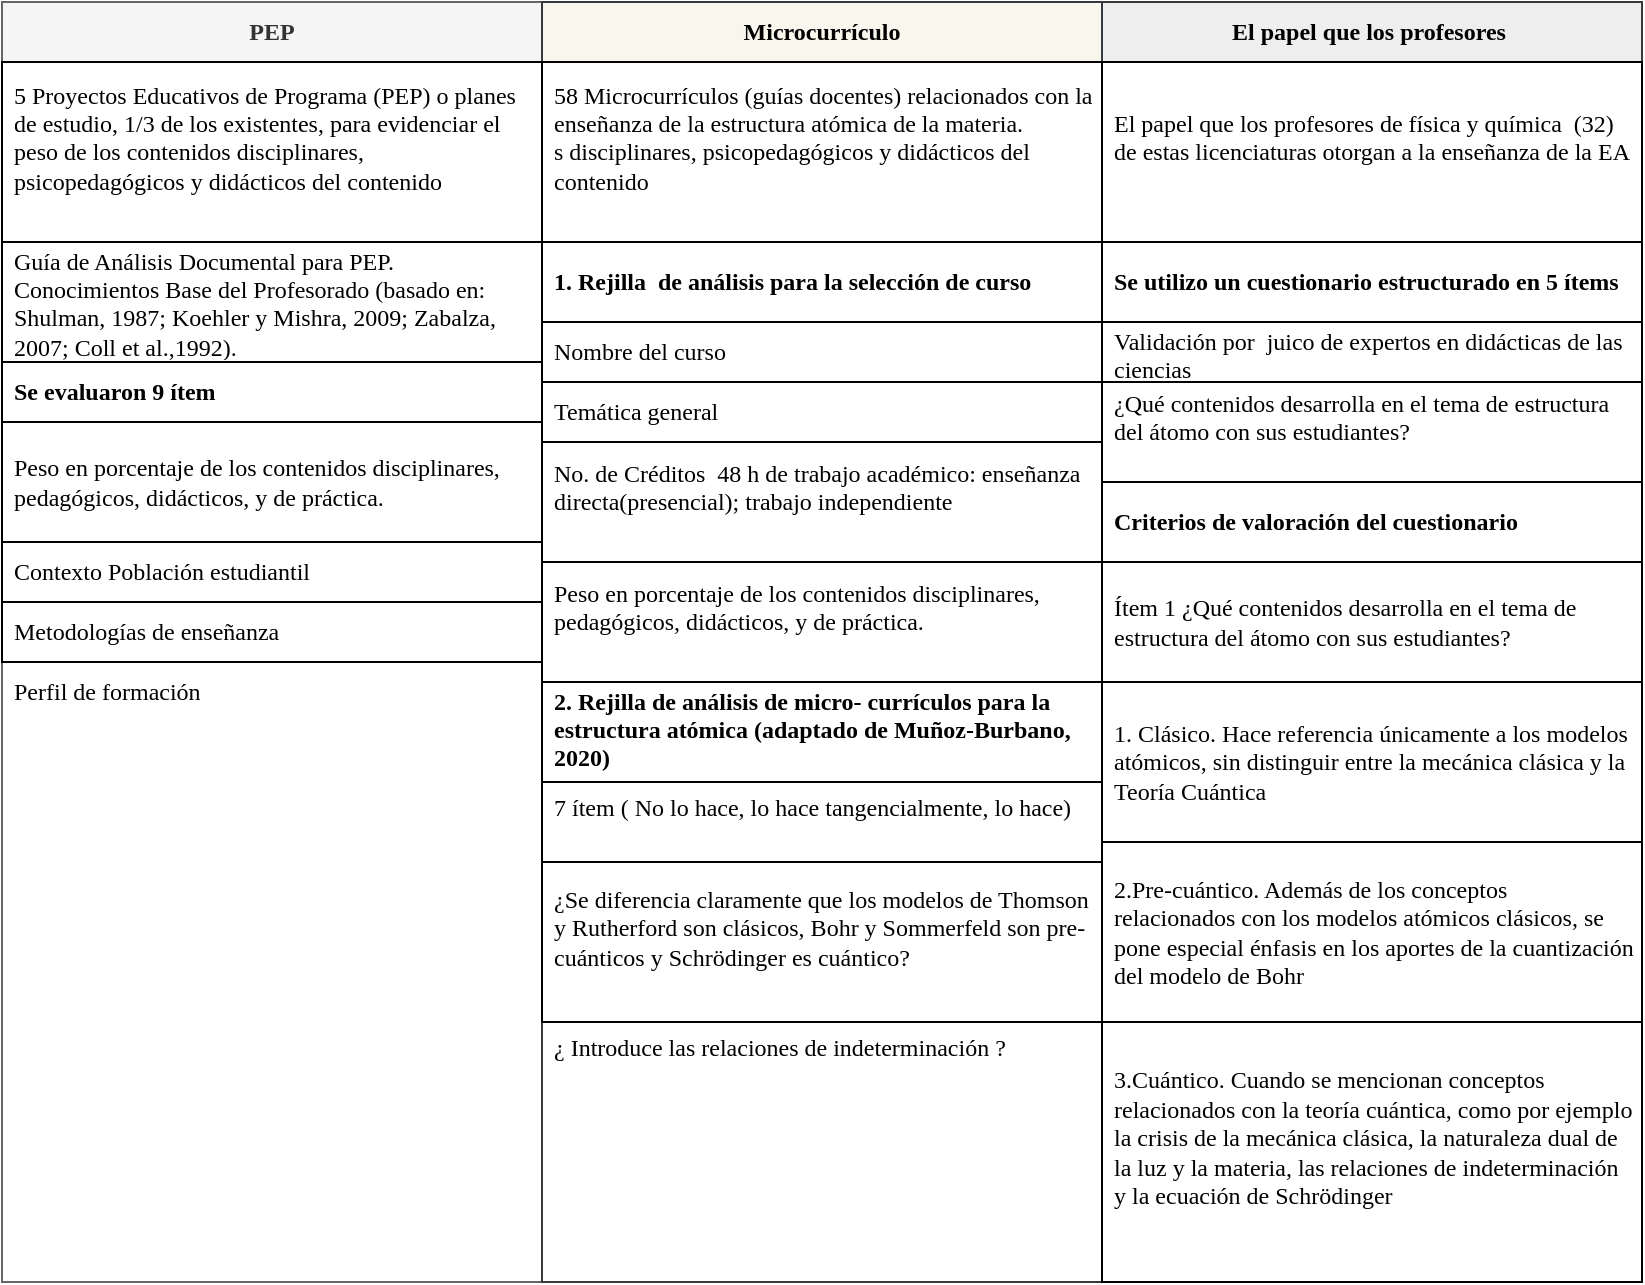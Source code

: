 <mxfile version="26.0.14">
  <diagram name="Página-1" id="QjNoXr49TitPGwUjglOf">
    <mxGraphModel dx="1438" dy="739" grid="1" gridSize="10" guides="1" tooltips="1" connect="1" arrows="1" fold="1" page="1" pageScale="1" pageWidth="827" pageHeight="1169" math="0" shadow="0">
      <root>
        <mxCell id="0" />
        <mxCell id="1" parent="0" />
        <mxCell id="WX_sTl7wwJ7vNOEiQbB8-1" value="&lt;font&gt;&lt;span&gt;&lt;b&gt;PEP&lt;/b&gt;&lt;/span&gt;&lt;/font&gt;" style="swimlane;fontStyle=0;childLayout=stackLayout;horizontal=1;startSize=30;horizontalStack=0;resizeParent=1;resizeParentMax=0;resizeLast=0;collapsible=1;marginBottom=0;whiteSpace=wrap;html=1;fontSize=12;fontFamily=Verdana;fillColor=#f5f5f5;fontColor=#333333;strokeColor=#666666;" vertex="1" parent="1">
          <mxGeometry y="120" width="270" height="640" as="geometry" />
        </mxCell>
        <mxCell id="WX_sTl7wwJ7vNOEiQbB8-2" value="&lt;div&gt;5 Proyectos Educativos de Programa (PEP) o planes de estudio, 1/3 de los existentes, para evidenciar el peso de los contenidos disciplinares, psicopedagógicos y didácticos del contenido&lt;/div&gt;&lt;div&gt;&lt;br&gt;&lt;/div&gt;" style="text;strokeColor=default;fillColor=none;align=left;verticalAlign=middle;spacingLeft=4;spacingRight=4;overflow=hidden;points=[[0,0.5],[1,0.5]];portConstraint=eastwest;rotatable=0;whiteSpace=wrap;html=1;fontSize=12;fontFamily=Verdana;" vertex="1" parent="WX_sTl7wwJ7vNOEiQbB8-1">
          <mxGeometry y="30" width="270" height="90" as="geometry" />
        </mxCell>
        <mxCell id="WX_sTl7wwJ7vNOEiQbB8-3" value="&lt;div&gt;Guía de Análisis Documental para PEP. Conocimientos Base del Profesorado (basado en: Shulman, 1987; Koehler y Mishra, 2009; Zabalza, 2007; Coll et al.,1992).&lt;/div&gt;&lt;div&gt;&lt;br&gt;&lt;/div&gt;" style="text;strokeColor=default;fillColor=none;align=left;verticalAlign=middle;spacingLeft=4;spacingRight=4;overflow=hidden;points=[[0,0.5],[1,0.5]];portConstraint=eastwest;rotatable=0;whiteSpace=wrap;html=1;fontFamily=Verdana;fontSize=12;" vertex="1" parent="WX_sTl7wwJ7vNOEiQbB8-1">
          <mxGeometry y="120" width="270" height="60" as="geometry" />
        </mxCell>
        <mxCell id="WX_sTl7wwJ7vNOEiQbB8-4" value="&lt;span style=&quot;background-color: transparent;&quot;&gt;&lt;b&gt;Se evaluaron 9 ítem&amp;nbsp;&lt;/b&gt;&lt;/span&gt;" style="text;strokeColor=default;fillColor=none;align=left;verticalAlign=middle;spacingLeft=4;spacingRight=4;overflow=hidden;points=[[0,0.5],[1,0.5]];portConstraint=eastwest;rotatable=0;whiteSpace=wrap;html=1;fontFamily=Verdana;fontSize=12;" vertex="1" parent="WX_sTl7wwJ7vNOEiQbB8-1">
          <mxGeometry y="180" width="270" height="30" as="geometry" />
        </mxCell>
        <mxCell id="WX_sTl7wwJ7vNOEiQbB8-5" value="&lt;div&gt;Peso en porcentaje de los contenidos disciplinares, pedagógicos, didácticos, y de práctica.&amp;nbsp;&lt;/div&gt;" style="text;strokeColor=default;fillColor=none;align=left;verticalAlign=middle;spacingLeft=4;spacingRight=4;overflow=hidden;points=[[0,0.5],[1,0.5]];portConstraint=eastwest;rotatable=0;whiteSpace=wrap;html=1;fontFamily=Verdana;fontSize=12;" vertex="1" parent="WX_sTl7wwJ7vNOEiQbB8-1">
          <mxGeometry y="210" width="270" height="60" as="geometry" />
        </mxCell>
        <mxCell id="WX_sTl7wwJ7vNOEiQbB8-6" value="&lt;div&gt;Contexto Población estudiantil&lt;/div&gt;" style="text;strokeColor=default;fillColor=none;align=left;verticalAlign=middle;spacingLeft=4;spacingRight=4;overflow=hidden;points=[[0,0.5],[1,0.5]];portConstraint=eastwest;rotatable=0;whiteSpace=wrap;html=1;fontFamily=Verdana;fontSize=12;" vertex="1" parent="WX_sTl7wwJ7vNOEiQbB8-1">
          <mxGeometry y="270" width="270" height="30" as="geometry" />
        </mxCell>
        <mxCell id="WX_sTl7wwJ7vNOEiQbB8-7" value="&lt;div&gt;Metodologías de enseñanza&lt;/div&gt;" style="text;strokeColor=default;fillColor=none;align=left;verticalAlign=middle;spacingLeft=4;spacingRight=4;overflow=hidden;points=[[0,0.5],[1,0.5]];portConstraint=eastwest;rotatable=0;whiteSpace=wrap;html=1;fontFamily=Verdana;fontSize=12;" vertex="1" parent="WX_sTl7wwJ7vNOEiQbB8-1">
          <mxGeometry y="300" width="270" height="30" as="geometry" />
        </mxCell>
        <mxCell id="WX_sTl7wwJ7vNOEiQbB8-8" value="&lt;div&gt;Perfil de formación&lt;/div&gt;" style="text;strokeColor=none;fillColor=none;align=left;verticalAlign=middle;spacingLeft=4;spacingRight=4;overflow=hidden;points=[[0,0.5],[1,0.5]];portConstraint=eastwest;rotatable=0;whiteSpace=wrap;html=1;fontFamily=Verdana;fontSize=12;" vertex="1" parent="WX_sTl7wwJ7vNOEiQbB8-1">
          <mxGeometry y="330" width="270" height="30" as="geometry" />
        </mxCell>
        <mxCell id="WX_sTl7wwJ7vNOEiQbB8-33" style="text;strokeColor=none;fillColor=none;align=left;verticalAlign=middle;spacingLeft=4;spacingRight=4;overflow=hidden;points=[[0,0.5],[1,0.5]];portConstraint=eastwest;rotatable=0;whiteSpace=wrap;html=1;fontFamily=Verdana;fontSize=12;" vertex="1" parent="WX_sTl7wwJ7vNOEiQbB8-1">
          <mxGeometry y="360" width="270" height="280" as="geometry" />
        </mxCell>
        <mxCell id="WX_sTl7wwJ7vNOEiQbB8-9" value="&lt;font&gt;&lt;span&gt;Microcurrículo&lt;/span&gt;&lt;/font&gt;" style="swimlane;fontStyle=1;childLayout=stackLayout;horizontal=1;startSize=30;horizontalStack=0;resizeParent=1;resizeParentMax=0;resizeLast=0;collapsible=1;marginBottom=0;whiteSpace=wrap;html=1;fontSize=12;fontFamily=Verdana;fillColor=#f9f7ed;strokeColor=#36393d;" vertex="1" parent="1">
          <mxGeometry x="270" y="120" width="280" height="640" as="geometry" />
        </mxCell>
        <mxCell id="WX_sTl7wwJ7vNOEiQbB8-10" value="&lt;div&gt;&lt;span style=&quot;background-color: transparent;&quot;&gt;58 Microcurrículos (guías docentes) relacionados con la enseñanza de la estructura atómica de la materia.&lt;/span&gt;&lt;/div&gt;&lt;div&gt;s disciplinares, psicopedagógicos y didácticos del contenido&lt;/div&gt;&lt;div&gt;&lt;br&gt;&lt;/div&gt;" style="text;strokeColor=default;fillColor=none;align=left;verticalAlign=middle;spacingLeft=4;spacingRight=4;overflow=hidden;points=[[0,0.5],[1,0.5]];portConstraint=eastwest;rotatable=0;whiteSpace=wrap;html=1;fontSize=12;fontFamily=Verdana;" vertex="1" parent="WX_sTl7wwJ7vNOEiQbB8-9">
          <mxGeometry y="30" width="280" height="90" as="geometry" />
        </mxCell>
        <mxCell id="WX_sTl7wwJ7vNOEiQbB8-11" value="&lt;div&gt;&lt;div&gt;&lt;b&gt;1. Rejilla&amp;nbsp; de análisis para la selección de curso&amp;nbsp;&lt;/b&gt;&lt;/div&gt;&lt;/div&gt;" style="text;strokeColor=default;fillColor=none;align=left;verticalAlign=middle;spacingLeft=4;spacingRight=4;overflow=hidden;points=[[0,0.5],[1,0.5]];portConstraint=eastwest;rotatable=0;whiteSpace=wrap;html=1;fontFamily=Verdana;fontSize=12;" vertex="1" parent="WX_sTl7wwJ7vNOEiQbB8-9">
          <mxGeometry y="120" width="280" height="40" as="geometry" />
        </mxCell>
        <mxCell id="WX_sTl7wwJ7vNOEiQbB8-17" value="&lt;div&gt;Nombre del curso&lt;/div&gt;" style="text;strokeColor=default;fillColor=none;align=left;verticalAlign=middle;spacingLeft=4;spacingRight=4;overflow=hidden;points=[[0,0.5],[1,0.5]];portConstraint=eastwest;rotatable=0;whiteSpace=wrap;html=1;fontFamily=Verdana;fontSize=12;" vertex="1" parent="WX_sTl7wwJ7vNOEiQbB8-9">
          <mxGeometry y="160" width="280" height="30" as="geometry" />
        </mxCell>
        <mxCell id="WX_sTl7wwJ7vNOEiQbB8-18" value="&lt;div&gt;Temática general&lt;/div&gt;" style="text;strokeColor=default;fillColor=none;align=left;verticalAlign=middle;spacingLeft=4;spacingRight=4;overflow=hidden;points=[[0,0.5],[1,0.5]];portConstraint=eastwest;rotatable=0;whiteSpace=wrap;html=1;fontFamily=Verdana;fontSize=12;" vertex="1" parent="WX_sTl7wwJ7vNOEiQbB8-9">
          <mxGeometry y="190" width="280" height="30" as="geometry" />
        </mxCell>
        <mxCell id="WX_sTl7wwJ7vNOEiQbB8-12" value="&lt;div&gt;No. de Créditos&amp;nbsp; 48 h de trabajo académico: enseñanza directa(presencial); trabajo independiente&amp;nbsp;&lt;/div&gt;&lt;div&gt;&lt;br&gt;&lt;/div&gt;" style="text;strokeColor=default;fillColor=none;align=left;verticalAlign=middle;spacingLeft=4;spacingRight=4;overflow=hidden;points=[[0,0.5],[1,0.5]];portConstraint=eastwest;rotatable=0;whiteSpace=wrap;html=1;fontFamily=Verdana;fontSize=12;" vertex="1" parent="WX_sTl7wwJ7vNOEiQbB8-9">
          <mxGeometry y="220" width="280" height="60" as="geometry" />
        </mxCell>
        <mxCell id="WX_sTl7wwJ7vNOEiQbB8-13" value="&lt;div&gt;Peso en porcentaje de los contenidos disciplinares, pedagógicos, didácticos, y de práctica.&amp;nbsp;&lt;/div&gt;&lt;div&gt;&lt;br&gt;&lt;/div&gt;" style="text;strokeColor=default;fillColor=none;align=left;verticalAlign=middle;spacingLeft=4;spacingRight=4;overflow=hidden;points=[[0,0.5],[1,0.5]];portConstraint=eastwest;rotatable=0;whiteSpace=wrap;html=1;fontFamily=Verdana;fontSize=12;" vertex="1" parent="WX_sTl7wwJ7vNOEiQbB8-9">
          <mxGeometry y="280" width="280" height="60" as="geometry" />
        </mxCell>
        <mxCell id="WX_sTl7wwJ7vNOEiQbB8-14" value="&lt;div&gt;&lt;b&gt;2. Rejilla de análisis de micro- currículos para la estructura atómica (adaptado de Muñoz-Burbano, 2020)&lt;/b&gt;&lt;/div&gt;&lt;div&gt;&lt;br&gt;&lt;/div&gt;" style="text;strokeColor=default;fillColor=none;align=left;verticalAlign=middle;spacingLeft=4;spacingRight=4;overflow=hidden;points=[[0,0.5],[1,0.5]];portConstraint=eastwest;rotatable=0;whiteSpace=wrap;html=1;fontFamily=Verdana;fontSize=12;" vertex="1" parent="WX_sTl7wwJ7vNOEiQbB8-9">
          <mxGeometry y="340" width="280" height="50" as="geometry" />
        </mxCell>
        <mxCell id="WX_sTl7wwJ7vNOEiQbB8-15" value="&lt;div&gt;7 ítem ( No lo hace, lo hace tangencialmente, lo hace)&lt;/div&gt;&lt;div&gt;&lt;br&gt;&lt;/div&gt;" style="text;strokeColor=default;fillColor=none;align=left;verticalAlign=middle;spacingLeft=4;spacingRight=4;overflow=hidden;points=[[0,0.5],[1,0.5]];portConstraint=eastwest;rotatable=0;whiteSpace=wrap;html=1;fontFamily=Verdana;fontSize=12;" vertex="1" parent="WX_sTl7wwJ7vNOEiQbB8-9">
          <mxGeometry y="390" width="280" height="40" as="geometry" />
        </mxCell>
        <mxCell id="WX_sTl7wwJ7vNOEiQbB8-16" value="&lt;div&gt;¿Se diferencia claramente que los modelos de Thomson y Rutherford son clásicos, Bohr y Sommerfeld son pre-cuánticos y Schrödinger es cuántico?&lt;/div&gt;&lt;div&gt;&lt;br&gt;&lt;/div&gt;" style="text;strokeColor=default;fillColor=none;align=left;verticalAlign=middle;spacingLeft=4;spacingRight=4;overflow=hidden;points=[[0,0.5],[1,0.5]];portConstraint=eastwest;rotatable=0;whiteSpace=wrap;html=1;fontFamily=Verdana;fontSize=12;" vertex="1" parent="WX_sTl7wwJ7vNOEiQbB8-9">
          <mxGeometry y="430" width="280" height="80" as="geometry" />
        </mxCell>
        <mxCell id="WX_sTl7wwJ7vNOEiQbB8-19" value="&lt;div&gt;¿ Introduce las relaciones de indeterminación ?&lt;/div&gt;&lt;div&gt;&lt;br&gt;&lt;/div&gt;" style="text;strokeColor=none;fillColor=none;align=left;verticalAlign=middle;spacingLeft=4;spacingRight=4;overflow=hidden;points=[[0,0.5],[1,0.5]];portConstraint=eastwest;rotatable=0;whiteSpace=wrap;html=1;fontFamily=Verdana;fontSize=12;" vertex="1" parent="WX_sTl7wwJ7vNOEiQbB8-9">
          <mxGeometry y="510" width="280" height="40" as="geometry" />
        </mxCell>
        <mxCell id="WX_sTl7wwJ7vNOEiQbB8-32" style="text;strokeColor=none;fillColor=none;align=left;verticalAlign=middle;spacingLeft=4;spacingRight=4;overflow=hidden;points=[[0,0.5],[1,0.5]];portConstraint=eastwest;rotatable=0;whiteSpace=wrap;html=1;fontFamily=Verdana;fontSize=12;" vertex="1" parent="WX_sTl7wwJ7vNOEiQbB8-9">
          <mxGeometry y="550" width="280" height="40" as="geometry" />
        </mxCell>
        <mxCell id="WX_sTl7wwJ7vNOEiQbB8-31" style="text;strokeColor=none;fillColor=none;align=left;verticalAlign=middle;spacingLeft=4;spacingRight=4;overflow=hidden;points=[[0,0.5],[1,0.5]];portConstraint=eastwest;rotatable=0;whiteSpace=wrap;html=1;fontFamily=Verdana;fontSize=12;" vertex="1" parent="WX_sTl7wwJ7vNOEiQbB8-9">
          <mxGeometry y="590" width="280" height="50" as="geometry" />
        </mxCell>
        <mxCell id="WX_sTl7wwJ7vNOEiQbB8-20" value="&lt;font&gt;&lt;span&gt;El papel que los profesores&amp;nbsp;&lt;/span&gt;&lt;/font&gt;" style="swimlane;fontStyle=1;childLayout=stackLayout;horizontal=1;startSize=30;horizontalStack=0;resizeParent=1;resizeParentMax=0;resizeLast=0;collapsible=1;marginBottom=0;whiteSpace=wrap;html=1;fontSize=12;fontFamily=Verdana;fillColor=#eeeeee;strokeColor=#36393d;" vertex="1" parent="1">
          <mxGeometry x="550" y="120" width="270" height="640" as="geometry" />
        </mxCell>
        <mxCell id="WX_sTl7wwJ7vNOEiQbB8-21" value="&lt;div&gt;&lt;div&gt;El papel que los profesores de física y química&amp;nbsp; (32) de estas licenciaturas otorgan a la enseñanza de la EA&lt;/div&gt;&lt;/div&gt;&lt;div&gt;&lt;br&gt;&lt;/div&gt;" style="text;strokeColor=default;fillColor=none;align=left;verticalAlign=middle;spacingLeft=4;spacingRight=4;overflow=hidden;points=[[0,0.5],[1,0.5]];portConstraint=eastwest;rotatable=0;whiteSpace=wrap;html=1;fontSize=12;fontFamily=Verdana;" vertex="1" parent="WX_sTl7wwJ7vNOEiQbB8-20">
          <mxGeometry y="30" width="270" height="90" as="geometry" />
        </mxCell>
        <mxCell id="WX_sTl7wwJ7vNOEiQbB8-22" value="&lt;div&gt;&lt;b&gt;Se utilizo un cuestionario estructurado en 5 ítems&amp;nbsp;&lt;/b&gt;&lt;/div&gt;" style="text;strokeColor=default;fillColor=none;align=left;verticalAlign=middle;spacingLeft=4;spacingRight=4;overflow=hidden;points=[[0,0.5],[1,0.5]];portConstraint=eastwest;rotatable=0;whiteSpace=wrap;html=1;fontFamily=Verdana;fontSize=12;" vertex="1" parent="WX_sTl7wwJ7vNOEiQbB8-20">
          <mxGeometry y="120" width="270" height="40" as="geometry" />
        </mxCell>
        <mxCell id="WX_sTl7wwJ7vNOEiQbB8-23" value="&lt;div&gt;Validación por&amp;nbsp; juico de expertos en didácticas de las ciencias&amp;nbsp;&lt;/div&gt;" style="text;strokeColor=default;fillColor=none;align=left;verticalAlign=middle;spacingLeft=4;spacingRight=4;overflow=hidden;points=[[0,0.5],[1,0.5]];portConstraint=eastwest;rotatable=0;whiteSpace=wrap;html=1;fontFamily=Verdana;fontSize=12;" vertex="1" parent="WX_sTl7wwJ7vNOEiQbB8-20">
          <mxGeometry y="160" width="270" height="30" as="geometry" />
        </mxCell>
        <mxCell id="WX_sTl7wwJ7vNOEiQbB8-24" value="&lt;div&gt;¿Qué contenidos desarrolla en el tema de estructura del átomo con sus estudiantes?&lt;/div&gt;&lt;div&gt;&lt;br&gt;&lt;/div&gt;" style="text;strokeColor=default;fillColor=none;align=left;verticalAlign=middle;spacingLeft=4;spacingRight=4;overflow=hidden;points=[[0,0.5],[1,0.5]];portConstraint=eastwest;rotatable=0;whiteSpace=wrap;html=1;fontFamily=Verdana;fontSize=12;" vertex="1" parent="WX_sTl7wwJ7vNOEiQbB8-20">
          <mxGeometry y="190" width="270" height="50" as="geometry" />
        </mxCell>
        <mxCell id="WX_sTl7wwJ7vNOEiQbB8-25" value="&lt;div&gt;&lt;div&gt;&lt;b&gt;Criterios de valoración del cuestionario&lt;/b&gt;&lt;/div&gt;&lt;/div&gt;" style="text;strokeColor=default;fillColor=none;align=left;verticalAlign=middle;spacingLeft=4;spacingRight=4;overflow=hidden;points=[[0,0.5],[1,0.5]];portConstraint=eastwest;rotatable=0;whiteSpace=wrap;html=1;fontFamily=Verdana;fontSize=12;" vertex="1" parent="WX_sTl7wwJ7vNOEiQbB8-20">
          <mxGeometry y="240" width="270" height="40" as="geometry" />
        </mxCell>
        <mxCell id="WX_sTl7wwJ7vNOEiQbB8-26" value="&lt;div&gt;&lt;div&gt;Ítem 1 ¿Qué contenidos desarrolla en el tema de estructura del átomo con sus estudiantes?&lt;/div&gt;&lt;/div&gt;" style="text;strokeColor=default;fillColor=none;align=left;verticalAlign=middle;spacingLeft=4;spacingRight=4;overflow=hidden;points=[[0,0.5],[1,0.5]];portConstraint=eastwest;rotatable=0;whiteSpace=wrap;html=1;fontFamily=Verdana;fontSize=12;" vertex="1" parent="WX_sTl7wwJ7vNOEiQbB8-20">
          <mxGeometry y="280" width="270" height="60" as="geometry" />
        </mxCell>
        <mxCell id="WX_sTl7wwJ7vNOEiQbB8-27" value="&lt;div&gt;&lt;div&gt;1. Clásico. Hace referencia únicamente a los modelos atómicos, sin distinguir entre la mecánica clásica y la Teoría Cuántica&lt;/div&gt;&lt;/div&gt;" style="text;strokeColor=default;fillColor=none;align=left;verticalAlign=middle;spacingLeft=4;spacingRight=4;overflow=hidden;points=[[0,0.5],[1,0.5]];portConstraint=eastwest;rotatable=0;whiteSpace=wrap;html=1;fontFamily=Verdana;fontSize=12;" vertex="1" parent="WX_sTl7wwJ7vNOEiQbB8-20">
          <mxGeometry y="340" width="270" height="80" as="geometry" />
        </mxCell>
        <mxCell id="WX_sTl7wwJ7vNOEiQbB8-28" value="&lt;div&gt;&lt;div&gt;2.Pre-cuántico. Además de los conceptos relacionados con los modelos atómicos clásicos, se pone especial énfasis en los aportes de la cuantización del modelo de Bohr&lt;/div&gt;&lt;/div&gt;" style="text;strokeColor=default;fillColor=none;align=left;verticalAlign=middle;spacingLeft=4;spacingRight=4;overflow=hidden;points=[[0,0.5],[1,0.5]];portConstraint=eastwest;rotatable=0;whiteSpace=wrap;html=1;fontFamily=Verdana;fontSize=12;" vertex="1" parent="WX_sTl7wwJ7vNOEiQbB8-20">
          <mxGeometry y="420" width="270" height="90" as="geometry" />
        </mxCell>
        <mxCell id="WX_sTl7wwJ7vNOEiQbB8-29" value="&lt;div&gt;&lt;div&gt;3.Cuántico. Cuando se mencionan conceptos relacionados con la teoría cuántica, como por ejemplo la crisis de la mecánica clásica, la naturaleza dual de la luz y la materia, las relaciones de indeterminación y la ecuación de Schrödinger&amp;nbsp;&lt;/div&gt;&lt;/div&gt;&lt;div&gt;&lt;br&gt;&lt;/div&gt;" style="text;strokeColor=default;fillColor=none;align=left;verticalAlign=middle;spacingLeft=4;spacingRight=4;overflow=hidden;points=[[0,0.5],[1,0.5]];portConstraint=eastwest;rotatable=0;whiteSpace=wrap;html=1;fontFamily=Verdana;fontSize=12;" vertex="1" parent="WX_sTl7wwJ7vNOEiQbB8-20">
          <mxGeometry y="510" width="270" height="130" as="geometry" />
        </mxCell>
      </root>
    </mxGraphModel>
  </diagram>
</mxfile>
